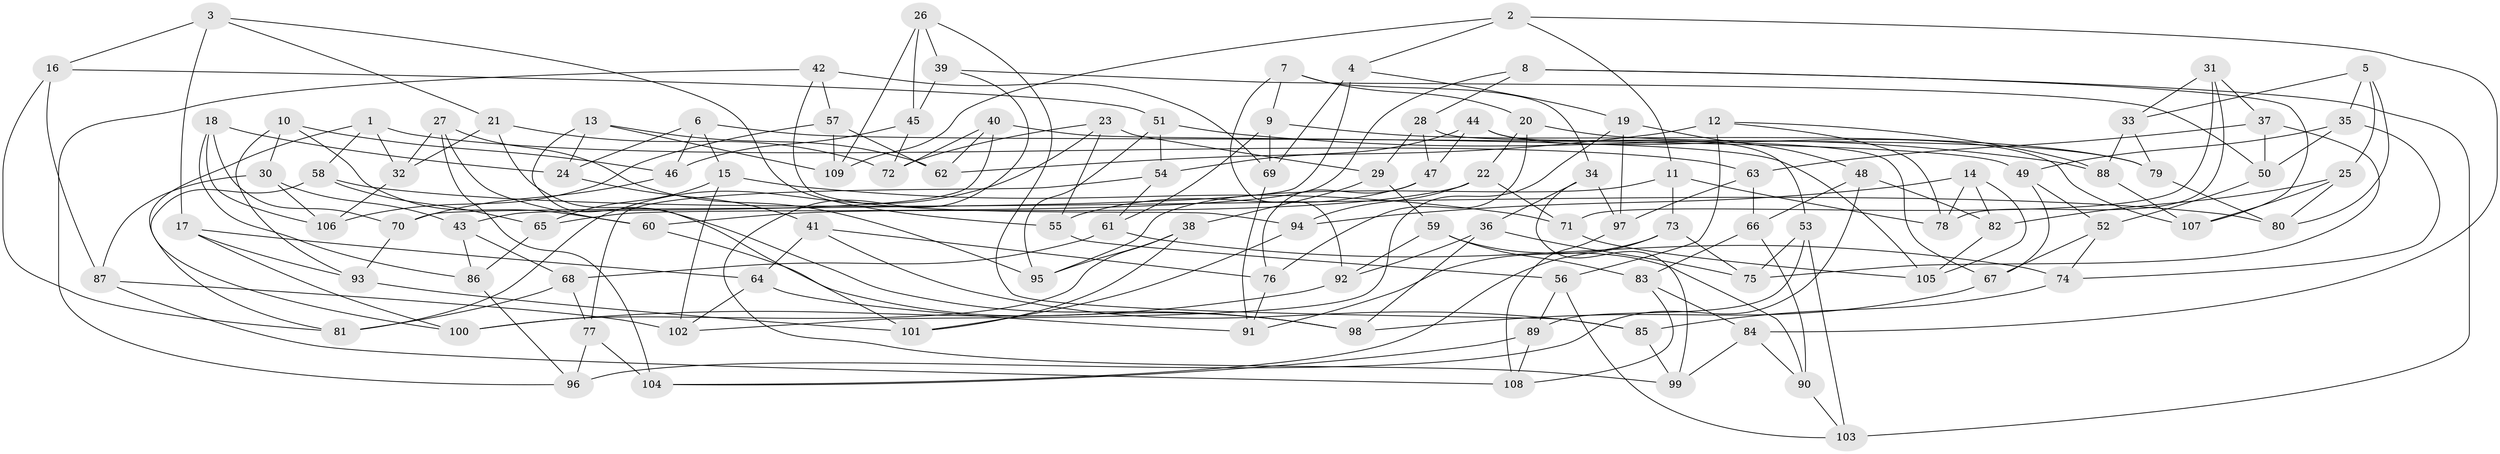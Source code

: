 // Generated by graph-tools (version 1.1) at 2025/11/02/27/25 16:11:42]
// undirected, 109 vertices, 218 edges
graph export_dot {
graph [start="1"]
  node [color=gray90,style=filled];
  1;
  2;
  3;
  4;
  5;
  6;
  7;
  8;
  9;
  10;
  11;
  12;
  13;
  14;
  15;
  16;
  17;
  18;
  19;
  20;
  21;
  22;
  23;
  24;
  25;
  26;
  27;
  28;
  29;
  30;
  31;
  32;
  33;
  34;
  35;
  36;
  37;
  38;
  39;
  40;
  41;
  42;
  43;
  44;
  45;
  46;
  47;
  48;
  49;
  50;
  51;
  52;
  53;
  54;
  55;
  56;
  57;
  58;
  59;
  60;
  61;
  62;
  63;
  64;
  65;
  66;
  67;
  68;
  69;
  70;
  71;
  72;
  73;
  74;
  75;
  76;
  77;
  78;
  79;
  80;
  81;
  82;
  83;
  84;
  85;
  86;
  87;
  88;
  89;
  90;
  91;
  92;
  93;
  94;
  95;
  96;
  97;
  98;
  99;
  100;
  101;
  102;
  103;
  104;
  105;
  106;
  107;
  108;
  109;
  1 -- 100;
  1 -- 32;
  1 -- 63;
  1 -- 58;
  2 -- 84;
  2 -- 109;
  2 -- 4;
  2 -- 11;
  3 -- 21;
  3 -- 55;
  3 -- 17;
  3 -- 16;
  4 -- 70;
  4 -- 19;
  4 -- 69;
  5 -- 35;
  5 -- 33;
  5 -- 25;
  5 -- 80;
  6 -- 46;
  6 -- 49;
  6 -- 24;
  6 -- 15;
  7 -- 34;
  7 -- 20;
  7 -- 9;
  7 -- 92;
  8 -- 103;
  8 -- 65;
  8 -- 107;
  8 -- 28;
  9 -- 79;
  9 -- 61;
  9 -- 69;
  10 -- 46;
  10 -- 60;
  10 -- 30;
  10 -- 93;
  11 -- 95;
  11 -- 78;
  11 -- 73;
  12 -- 56;
  12 -- 88;
  12 -- 62;
  12 -- 78;
  13 -- 109;
  13 -- 101;
  13 -- 62;
  13 -- 24;
  14 -- 105;
  14 -- 82;
  14 -- 94;
  14 -- 78;
  15 -- 102;
  15 -- 65;
  15 -- 71;
  16 -- 87;
  16 -- 51;
  16 -- 81;
  17 -- 64;
  17 -- 100;
  17 -- 93;
  18 -- 70;
  18 -- 86;
  18 -- 106;
  18 -- 24;
  19 -- 97;
  19 -- 102;
  19 -- 48;
  20 -- 79;
  20 -- 22;
  20 -- 76;
  21 -- 32;
  21 -- 98;
  21 -- 72;
  22 -- 71;
  22 -- 60;
  22 -- 94;
  23 -- 72;
  23 -- 81;
  23 -- 55;
  23 -- 29;
  24 -- 41;
  25 -- 80;
  25 -- 107;
  25 -- 82;
  26 -- 85;
  26 -- 109;
  26 -- 45;
  26 -- 39;
  27 -- 104;
  27 -- 95;
  27 -- 60;
  27 -- 32;
  28 -- 67;
  28 -- 47;
  28 -- 29;
  29 -- 38;
  29 -- 59;
  30 -- 43;
  30 -- 87;
  30 -- 106;
  31 -- 33;
  31 -- 37;
  31 -- 71;
  31 -- 78;
  32 -- 106;
  33 -- 79;
  33 -- 88;
  34 -- 36;
  34 -- 99;
  34 -- 97;
  35 -- 50;
  35 -- 74;
  35 -- 49;
  36 -- 75;
  36 -- 98;
  36 -- 92;
  37 -- 50;
  37 -- 63;
  37 -- 75;
  38 -- 100;
  38 -- 101;
  38 -- 95;
  39 -- 50;
  39 -- 99;
  39 -- 45;
  40 -- 43;
  40 -- 72;
  40 -- 62;
  40 -- 105;
  41 -- 76;
  41 -- 64;
  41 -- 85;
  42 -- 94;
  42 -- 96;
  42 -- 69;
  42 -- 57;
  43 -- 86;
  43 -- 68;
  44 -- 107;
  44 -- 53;
  44 -- 47;
  44 -- 54;
  45 -- 46;
  45 -- 72;
  46 -- 70;
  47 -- 76;
  47 -- 55;
  48 -- 96;
  48 -- 82;
  48 -- 66;
  49 -- 67;
  49 -- 52;
  50 -- 52;
  51 -- 95;
  51 -- 54;
  51 -- 88;
  52 -- 67;
  52 -- 74;
  53 -- 75;
  53 -- 103;
  53 -- 89;
  54 -- 61;
  54 -- 77;
  55 -- 56;
  56 -- 103;
  56 -- 89;
  57 -- 106;
  57 -- 62;
  57 -- 109;
  58 -- 80;
  58 -- 81;
  58 -- 65;
  59 -- 92;
  59 -- 83;
  59 -- 90;
  60 -- 98;
  61 -- 68;
  61 -- 74;
  63 -- 97;
  63 -- 66;
  64 -- 91;
  64 -- 102;
  65 -- 86;
  66 -- 90;
  66 -- 83;
  67 -- 98;
  68 -- 77;
  68 -- 81;
  69 -- 91;
  70 -- 93;
  71 -- 105;
  73 -- 75;
  73 -- 91;
  73 -- 104;
  74 -- 85;
  76 -- 91;
  77 -- 96;
  77 -- 104;
  79 -- 80;
  82 -- 105;
  83 -- 84;
  83 -- 108;
  84 -- 99;
  84 -- 90;
  85 -- 99;
  86 -- 96;
  87 -- 102;
  87 -- 108;
  88 -- 107;
  89 -- 104;
  89 -- 108;
  90 -- 103;
  92 -- 100;
  93 -- 101;
  94 -- 101;
  97 -- 108;
}

